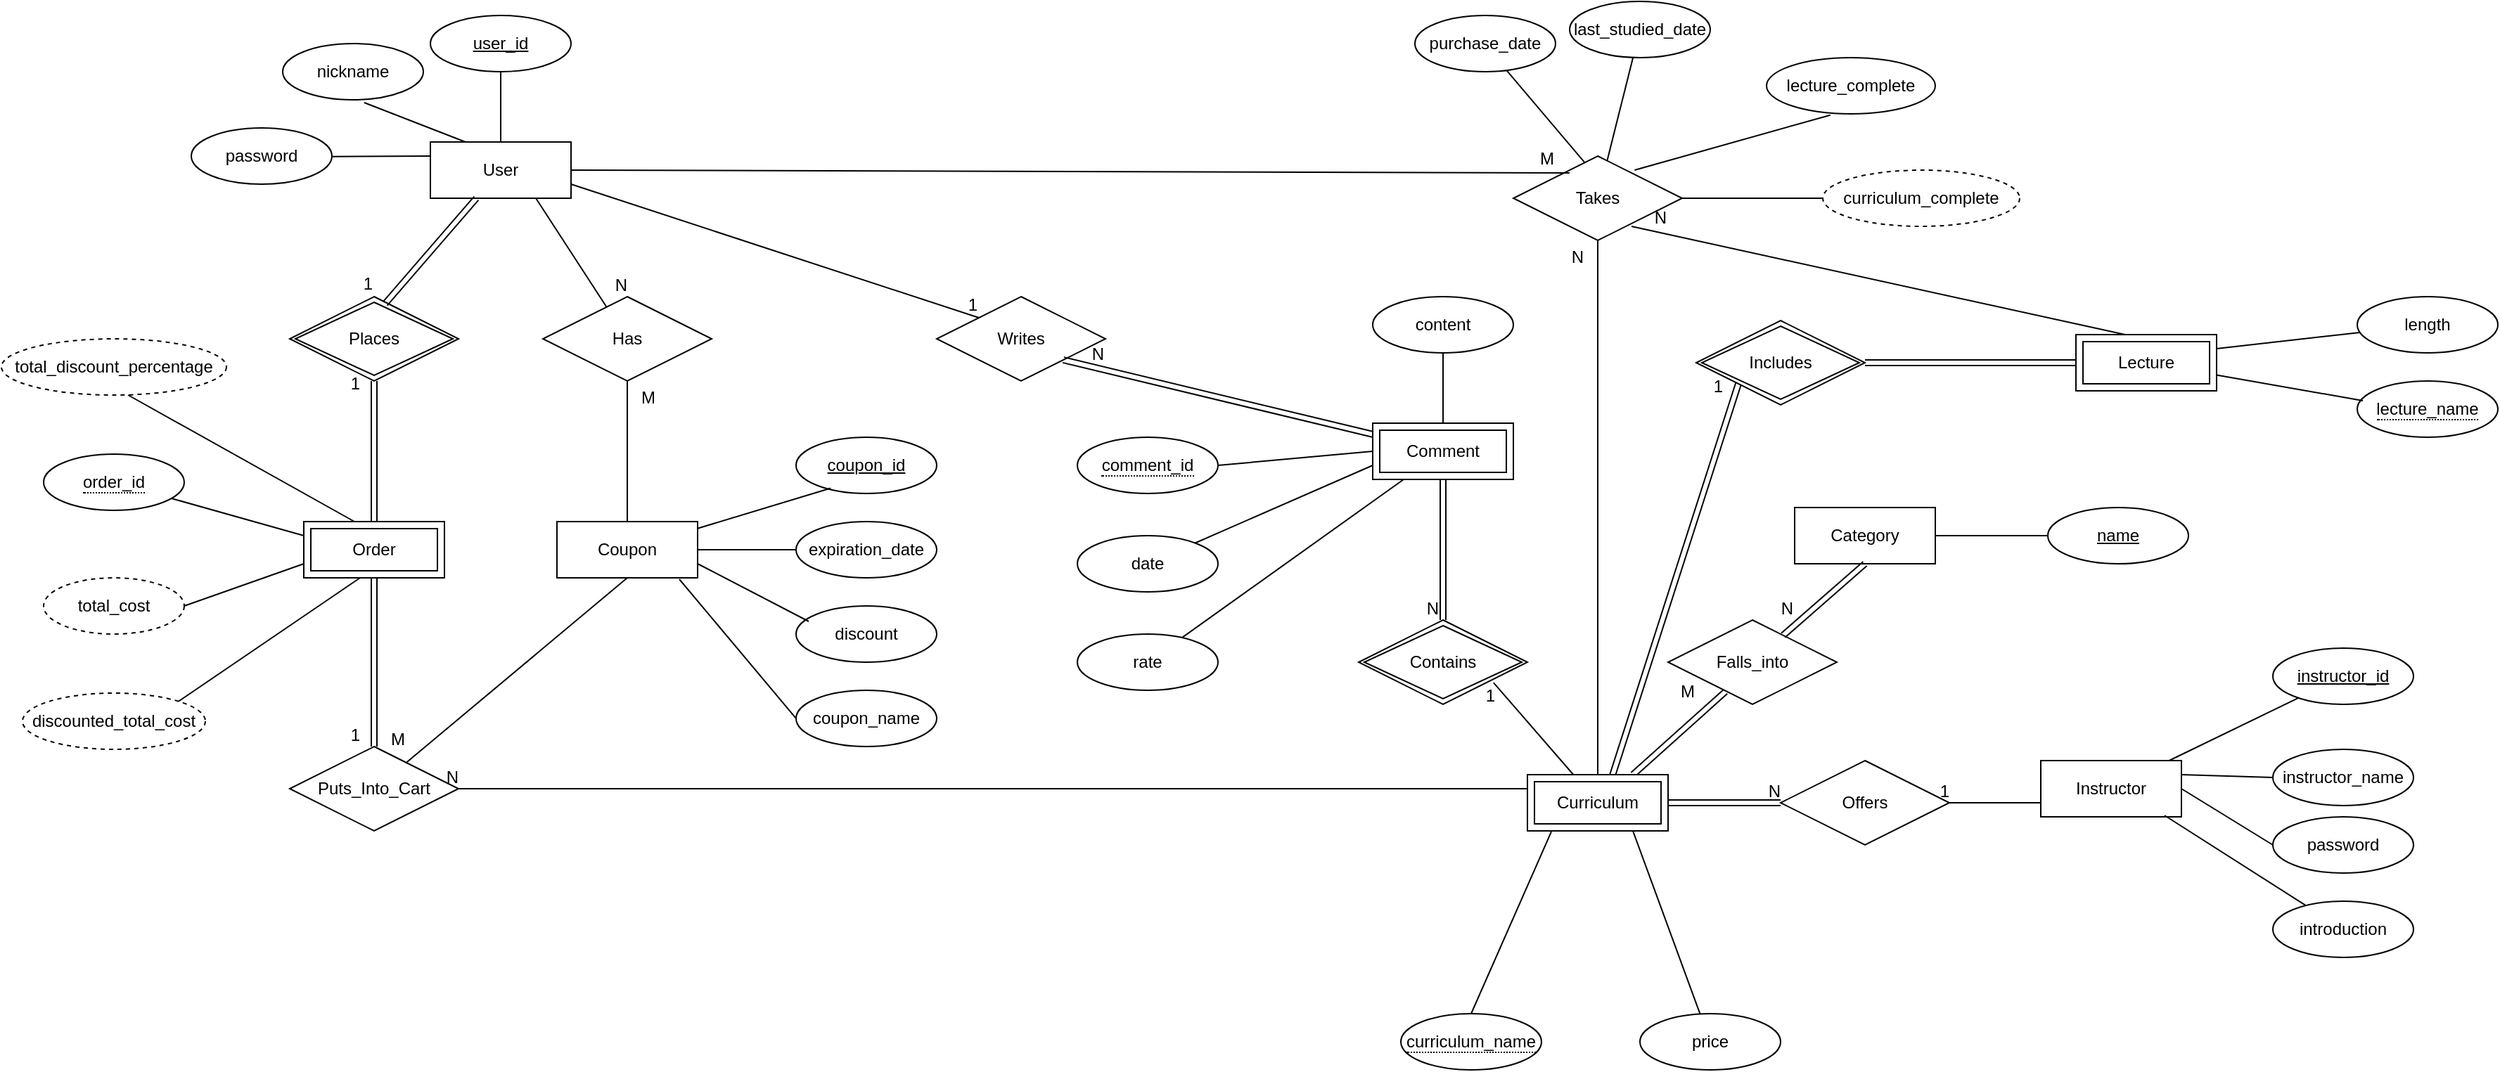 <mxfile version="20.6.0" type="github">
  <diagram id="R2lEEEUBdFMjLlhIrx00" name="Page-1">
    <mxGraphModel dx="2512" dy="754" grid="1" gridSize="10" guides="1" tooltips="1" connect="1" arrows="1" fold="1" page="1" pageScale="1" pageWidth="850" pageHeight="1100" math="0" shadow="0" extFonts="Permanent Marker^https://fonts.googleapis.com/css?family=Permanent+Marker">
      <root>
        <mxCell id="0" />
        <mxCell id="1" parent="0" />
        <mxCell id="KYqQ4QEwSn9y70eBzoIo-3" value="user_id" style="ellipse;whiteSpace=wrap;html=1;align=center;fontStyle=4;" parent="1" vertex="1">
          <mxGeometry x="70" y="70" width="100" height="40" as="geometry" />
        </mxCell>
        <mxCell id="KYqQ4QEwSn9y70eBzoIo-5" value="User" style="whiteSpace=wrap;html=1;align=center;" parent="1" vertex="1">
          <mxGeometry x="70" y="160" width="100" height="40" as="geometry" />
        </mxCell>
        <mxCell id="KYqQ4QEwSn9y70eBzoIo-6" value="password" style="ellipse;whiteSpace=wrap;html=1;align=center;" parent="1" vertex="1">
          <mxGeometry x="-100" y="150" width="100" height="40" as="geometry" />
        </mxCell>
        <mxCell id="KYqQ4QEwSn9y70eBzoIo-7" value="nickname" style="ellipse;whiteSpace=wrap;html=1;align=center;" parent="1" vertex="1">
          <mxGeometry x="-35" y="90" width="100" height="40" as="geometry" />
        </mxCell>
        <mxCell id="KYqQ4QEwSn9y70eBzoIo-8" value="Coupon" style="whiteSpace=wrap;html=1;align=center;" parent="1" vertex="1">
          <mxGeometry x="160" y="430" width="100" height="40" as="geometry" />
        </mxCell>
        <mxCell id="KYqQ4QEwSn9y70eBzoIo-12" value="" style="endArrow=none;html=1;rounded=0;entryX=0.25;entryY=0;entryDx=0;entryDy=0;exitX=0.58;exitY=1.05;exitDx=0;exitDy=0;exitPerimeter=0;" parent="1" source="KYqQ4QEwSn9y70eBzoIo-7" target="KYqQ4QEwSn9y70eBzoIo-5" edge="1">
          <mxGeometry relative="1" as="geometry">
            <mxPoint x="250" y="370" as="sourcePoint" />
            <mxPoint x="410" y="370" as="targetPoint" />
          </mxGeometry>
        </mxCell>
        <mxCell id="KYqQ4QEwSn9y70eBzoIo-13" value="" style="endArrow=none;html=1;rounded=0;exitX=0.5;exitY=0;exitDx=0;exitDy=0;" parent="1" source="KYqQ4QEwSn9y70eBzoIo-5" target="KYqQ4QEwSn9y70eBzoIo-3" edge="1">
          <mxGeometry relative="1" as="geometry">
            <mxPoint x="380" y="300" as="sourcePoint" />
            <mxPoint x="550" y="300" as="targetPoint" />
          </mxGeometry>
        </mxCell>
        <mxCell id="KYqQ4QEwSn9y70eBzoIo-14" value="" style="endArrow=none;html=1;rounded=0;exitX=0;exitY=0.25;exitDx=0;exitDy=0;" parent="1" source="KYqQ4QEwSn9y70eBzoIo-5" target="KYqQ4QEwSn9y70eBzoIo-6" edge="1">
          <mxGeometry relative="1" as="geometry">
            <mxPoint x="240" y="320" as="sourcePoint" />
            <mxPoint x="400" y="320" as="targetPoint" />
          </mxGeometry>
        </mxCell>
        <mxCell id="KYqQ4QEwSn9y70eBzoIo-19" value="" style="shape=link;html=1;rounded=0;exitX=0.6;exitY=0.05;exitDx=0;exitDy=0;exitPerimeter=0;entryX=0;entryY=1;entryDx=0;entryDy=0;" parent="1" source="KYqQ4QEwSn9y70eBzoIo-129" target="KYqQ4QEwSn9y70eBzoIo-47" edge="1">
          <mxGeometry relative="1" as="geometry">
            <mxPoint x="850" y="630" as="sourcePoint" />
            <mxPoint x="1010" y="360" as="targetPoint" />
          </mxGeometry>
        </mxCell>
        <mxCell id="KYqQ4QEwSn9y70eBzoIo-20" value="1" style="resizable=0;html=1;align=right;verticalAlign=bottom;" parent="KYqQ4QEwSn9y70eBzoIo-19" connectable="0" vertex="1">
          <mxGeometry x="1" relative="1" as="geometry">
            <mxPoint x="-10" y="10" as="offset" />
          </mxGeometry>
        </mxCell>
        <mxCell id="KYqQ4QEwSn9y70eBzoIo-21" value="Has" style="shape=rhombus;perimeter=rhombusPerimeter;whiteSpace=wrap;html=1;align=center;" parent="1" vertex="1">
          <mxGeometry x="150" y="270" width="120" height="60" as="geometry" />
        </mxCell>
        <mxCell id="KYqQ4QEwSn9y70eBzoIo-26" value="" style="endArrow=none;html=1;rounded=0;exitX=0.75;exitY=1;exitDx=0;exitDy=0;" parent="1" source="KYqQ4QEwSn9y70eBzoIo-5" target="KYqQ4QEwSn9y70eBzoIo-21" edge="1">
          <mxGeometry relative="1" as="geometry">
            <mxPoint x="290" y="240" as="sourcePoint" />
            <mxPoint x="450" y="240" as="targetPoint" />
          </mxGeometry>
        </mxCell>
        <mxCell id="KYqQ4QEwSn9y70eBzoIo-27" value="N" style="resizable=0;html=1;align=right;verticalAlign=bottom;" parent="KYqQ4QEwSn9y70eBzoIo-26" connectable="0" vertex="1">
          <mxGeometry x="1" relative="1" as="geometry">
            <mxPoint x="15" y="-7" as="offset" />
          </mxGeometry>
        </mxCell>
        <mxCell id="KYqQ4QEwSn9y70eBzoIo-31" value="" style="endArrow=none;html=1;rounded=0;entryX=0.5;entryY=0;entryDx=0;entryDy=0;exitX=0.5;exitY=1;exitDx=0;exitDy=0;" parent="1" source="KYqQ4QEwSn9y70eBzoIo-21" target="KYqQ4QEwSn9y70eBzoIo-8" edge="1">
          <mxGeometry relative="1" as="geometry">
            <mxPoint x="246.667" y="323.333" as="sourcePoint" />
            <mxPoint x="770" y="280" as="targetPoint" />
          </mxGeometry>
        </mxCell>
        <mxCell id="KYqQ4QEwSn9y70eBzoIo-32" value="M" style="resizable=0;html=1;align=right;verticalAlign=bottom;" parent="KYqQ4QEwSn9y70eBzoIo-31" connectable="0" vertex="1">
          <mxGeometry x="1" relative="1" as="geometry">
            <mxPoint x="20" y="-80" as="offset" />
          </mxGeometry>
        </mxCell>
        <mxCell id="KYqQ4QEwSn9y70eBzoIo-33" value="Takes" style="shape=rhombus;perimeter=rhombusPerimeter;whiteSpace=wrap;html=1;align=center;" parent="1" vertex="1">
          <mxGeometry x="840" y="170" width="120" height="60" as="geometry" />
        </mxCell>
        <mxCell id="KYqQ4QEwSn9y70eBzoIo-36" value="" style="endArrow=none;html=1;rounded=0;entryX=0.333;entryY=0.2;entryDx=0;entryDy=0;entryPerimeter=0;exitX=1;exitY=0.5;exitDx=0;exitDy=0;" parent="1" source="KYqQ4QEwSn9y70eBzoIo-5" target="KYqQ4QEwSn9y70eBzoIo-33" edge="1">
          <mxGeometry relative="1" as="geometry">
            <mxPoint x="260" y="230" as="sourcePoint" />
            <mxPoint x="420" y="230" as="targetPoint" />
          </mxGeometry>
        </mxCell>
        <mxCell id="KYqQ4QEwSn9y70eBzoIo-37" value="M" style="resizable=0;html=1;align=right;verticalAlign=bottom;" parent="KYqQ4QEwSn9y70eBzoIo-36" connectable="0" vertex="1">
          <mxGeometry x="1" relative="1" as="geometry">
            <mxPoint x="-10" y="-2" as="offset" />
          </mxGeometry>
        </mxCell>
        <mxCell id="KYqQ4QEwSn9y70eBzoIo-44" value="Lecture" style="shape=ext;margin=3;double=1;whiteSpace=wrap;html=1;align=center;" parent="1" vertex="1">
          <mxGeometry x="1240" y="297" width="100" height="40" as="geometry" />
        </mxCell>
        <mxCell id="KYqQ4QEwSn9y70eBzoIo-45" value="" style="shape=link;html=1;rounded=0;exitX=0;exitY=0.5;exitDx=0;exitDy=0;" parent="1" source="KYqQ4QEwSn9y70eBzoIo-44" target="KYqQ4QEwSn9y70eBzoIo-47" edge="1">
          <mxGeometry relative="1" as="geometry">
            <mxPoint x="1010" y="304.5" as="sourcePoint" />
            <mxPoint x="1060" y="207" as="targetPoint" />
          </mxGeometry>
        </mxCell>
        <mxCell id="KYqQ4QEwSn9y70eBzoIo-46" value="N" style="resizable=0;html=1;align=right;verticalAlign=bottom;" parent="KYqQ4QEwSn9y70eBzoIo-45" connectable="0" vertex="1">
          <mxGeometry x="1" relative="1" as="geometry">
            <mxPoint x="-10" y="10" as="offset" />
          </mxGeometry>
        </mxCell>
        <mxCell id="KYqQ4QEwSn9y70eBzoIo-47" value="Includes" style="shape=rhombus;double=1;perimeter=rhombusPerimeter;whiteSpace=wrap;html=1;align=center;" parent="1" vertex="1">
          <mxGeometry x="970" y="287" width="120" height="60" as="geometry" />
        </mxCell>
        <mxCell id="KYqQ4QEwSn9y70eBzoIo-48" value="coupon_id" style="ellipse;whiteSpace=wrap;html=1;align=center;fontStyle=4;" parent="1" vertex="1">
          <mxGeometry x="330" y="370" width="100" height="40" as="geometry" />
        </mxCell>
        <mxCell id="KYqQ4QEwSn9y70eBzoIo-49" value="expiration_date" style="ellipse;whiteSpace=wrap;html=1;align=center;" parent="1" vertex="1">
          <mxGeometry x="330" y="430" width="100" height="40" as="geometry" />
        </mxCell>
        <mxCell id="KYqQ4QEwSn9y70eBzoIo-50" value="discount" style="ellipse;whiteSpace=wrap;html=1;align=center;" parent="1" vertex="1">
          <mxGeometry x="330" y="490" width="100" height="40" as="geometry" />
        </mxCell>
        <mxCell id="KYqQ4QEwSn9y70eBzoIo-51" value="" style="endArrow=none;html=1;rounded=0;entryX=0.246;entryY=0.907;entryDx=0;entryDy=0;entryPerimeter=0;" parent="1" source="KYqQ4QEwSn9y70eBzoIo-8" target="KYqQ4QEwSn9y70eBzoIo-48" edge="1">
          <mxGeometry relative="1" as="geometry">
            <mxPoint x="840" y="150" as="sourcePoint" />
            <mxPoint x="1000" y="150" as="targetPoint" />
          </mxGeometry>
        </mxCell>
        <mxCell id="KYqQ4QEwSn9y70eBzoIo-52" value="" style="endArrow=none;html=1;rounded=0;exitX=1;exitY=0.5;exitDx=0;exitDy=0;entryX=0;entryY=0.5;entryDx=0;entryDy=0;" parent="1" source="KYqQ4QEwSn9y70eBzoIo-8" target="KYqQ4QEwSn9y70eBzoIo-49" edge="1">
          <mxGeometry relative="1" as="geometry">
            <mxPoint x="860" y="270" as="sourcePoint" />
            <mxPoint x="1020" y="270" as="targetPoint" />
          </mxGeometry>
        </mxCell>
        <mxCell id="KYqQ4QEwSn9y70eBzoIo-53" value="" style="endArrow=none;html=1;rounded=0;exitX=1;exitY=0.75;exitDx=0;exitDy=0;entryX=0.09;entryY=0.275;entryDx=0;entryDy=0;entryPerimeter=0;" parent="1" source="KYqQ4QEwSn9y70eBzoIo-8" target="KYqQ4QEwSn9y70eBzoIo-50" edge="1">
          <mxGeometry relative="1" as="geometry">
            <mxPoint x="830" y="290" as="sourcePoint" />
            <mxPoint x="990" y="290" as="targetPoint" />
          </mxGeometry>
        </mxCell>
        <mxCell id="KYqQ4QEwSn9y70eBzoIo-63" value="Order" style="shape=ext;margin=3;double=1;whiteSpace=wrap;html=1;align=center;" parent="1" vertex="1">
          <mxGeometry x="-20" y="430" width="100" height="40" as="geometry" />
        </mxCell>
        <mxCell id="KYqQ4QEwSn9y70eBzoIo-70" value="Places" style="shape=rhombus;double=1;perimeter=rhombusPerimeter;whiteSpace=wrap;html=1;align=center;" parent="1" vertex="1">
          <mxGeometry x="-30" y="270" width="120" height="60" as="geometry" />
        </mxCell>
        <mxCell id="KYqQ4QEwSn9y70eBzoIo-75" value="" style="shape=link;html=1;rounded=0;" parent="1" source="KYqQ4QEwSn9y70eBzoIo-63" target="KYqQ4QEwSn9y70eBzoIo-70" edge="1">
          <mxGeometry relative="1" as="geometry">
            <mxPoint x="240" y="340" as="sourcePoint" />
            <mxPoint x="400" y="340" as="targetPoint" />
          </mxGeometry>
        </mxCell>
        <mxCell id="KYqQ4QEwSn9y70eBzoIo-76" value="1" style="resizable=0;html=1;align=right;verticalAlign=bottom;" parent="KYqQ4QEwSn9y70eBzoIo-75" connectable="0" vertex="1">
          <mxGeometry x="1" relative="1" as="geometry">
            <mxPoint x="-10" y="10" as="offset" />
          </mxGeometry>
        </mxCell>
        <mxCell id="KYqQ4QEwSn9y70eBzoIo-82" value="" style="shape=link;html=1;rounded=0;entryX=0.565;entryY=0.083;entryDx=0;entryDy=0;entryPerimeter=0;" parent="1" source="KYqQ4QEwSn9y70eBzoIo-5" target="KYqQ4QEwSn9y70eBzoIo-70" edge="1">
          <mxGeometry relative="1" as="geometry">
            <mxPoint x="152.5" y="420" as="sourcePoint" />
            <mxPoint x="170" y="330" as="targetPoint" />
          </mxGeometry>
        </mxCell>
        <mxCell id="KYqQ4QEwSn9y70eBzoIo-83" value="1" style="resizable=0;html=1;align=right;verticalAlign=bottom;" parent="KYqQ4QEwSn9y70eBzoIo-82" connectable="0" vertex="1">
          <mxGeometry x="1" relative="1" as="geometry">
            <mxPoint x="-8" y="-5" as="offset" />
          </mxGeometry>
        </mxCell>
        <mxCell id="KYqQ4QEwSn9y70eBzoIo-88" value="" style="shape=link;html=1;rounded=0;exitX=0.5;exitY=1;exitDx=0;exitDy=0;entryX=0.5;entryY=0;entryDx=0;entryDy=0;" parent="1" source="KYqQ4QEwSn9y70eBzoIo-63" target="KYqQ4QEwSn9y70eBzoIo-177" edge="1">
          <mxGeometry relative="1" as="geometry">
            <mxPoint x="130" y="572.5" as="sourcePoint" />
            <mxPoint x="192.222" y="521.389" as="targetPoint" />
          </mxGeometry>
        </mxCell>
        <mxCell id="KYqQ4QEwSn9y70eBzoIo-89" value="1" style="resizable=0;html=1;align=right;verticalAlign=bottom;" parent="KYqQ4QEwSn9y70eBzoIo-88" connectable="0" vertex="1">
          <mxGeometry x="1" relative="1" as="geometry">
            <mxPoint x="-10" as="offset" />
          </mxGeometry>
        </mxCell>
        <mxCell id="KYqQ4QEwSn9y70eBzoIo-90" value="Comment" style="shape=ext;margin=3;double=1;whiteSpace=wrap;html=1;align=center;" parent="1" vertex="1">
          <mxGeometry x="740" y="360" width="100" height="40" as="geometry" />
        </mxCell>
        <mxCell id="KYqQ4QEwSn9y70eBzoIo-97" value="discounted_total_cost" style="ellipse;whiteSpace=wrap;html=1;align=center;dashed=1;" parent="1" vertex="1">
          <mxGeometry x="-220" y="552" width="130" height="40" as="geometry" />
        </mxCell>
        <mxCell id="KYqQ4QEwSn9y70eBzoIo-98" value="" style="endArrow=none;html=1;rounded=0;entryX=0.4;entryY=1;entryDx=0;entryDy=0;entryPerimeter=0;exitX=1;exitY=0;exitDx=0;exitDy=0;" parent="1" source="KYqQ4QEwSn9y70eBzoIo-97" target="KYqQ4QEwSn9y70eBzoIo-63" edge="1">
          <mxGeometry relative="1" as="geometry">
            <mxPoint x="170" y="582.5" as="sourcePoint" />
            <mxPoint x="330" y="582.5" as="targetPoint" />
          </mxGeometry>
        </mxCell>
        <mxCell id="KYqQ4QEwSn9y70eBzoIo-102" value="" style="endArrow=none;html=1;rounded=0;exitX=1;exitY=0.5;exitDx=0;exitDy=0;entryX=0;entryY=0.75;entryDx=0;entryDy=0;" parent="1" source="Y8peJH4hKLtHoO32dnuL-4" target="KYqQ4QEwSn9y70eBzoIo-63" edge="1">
          <mxGeometry relative="1" as="geometry">
            <mxPoint x="-105" y="492" as="sourcePoint" />
            <mxPoint x="330" y="582.5" as="targetPoint" />
          </mxGeometry>
        </mxCell>
        <mxCell id="KYqQ4QEwSn9y70eBzoIo-110" value="Category" style="whiteSpace=wrap;html=1;align=center;" parent="1" vertex="1">
          <mxGeometry x="1040" y="420" width="100" height="40" as="geometry" />
        </mxCell>
        <mxCell id="KYqQ4QEwSn9y70eBzoIo-116" value="name" style="ellipse;whiteSpace=wrap;html=1;align=center;fontStyle=4;" parent="1" vertex="1">
          <mxGeometry x="1220" y="420" width="100" height="40" as="geometry" />
        </mxCell>
        <mxCell id="KYqQ4QEwSn9y70eBzoIo-117" value="" style="endArrow=none;html=1;rounded=0;exitX=1;exitY=0.5;exitDx=0;exitDy=0;entryX=0;entryY=0.5;entryDx=0;entryDy=0;" parent="1" source="KYqQ4QEwSn9y70eBzoIo-110" target="KYqQ4QEwSn9y70eBzoIo-116" edge="1">
          <mxGeometry relative="1" as="geometry">
            <mxPoint x="1010" y="385" as="sourcePoint" />
            <mxPoint x="1240" y="430" as="targetPoint" />
          </mxGeometry>
        </mxCell>
        <mxCell id="KYqQ4QEwSn9y70eBzoIo-118" value="Falls_into" style="shape=rhombus;perimeter=rhombusPerimeter;whiteSpace=wrap;html=1;align=center;" parent="1" vertex="1">
          <mxGeometry x="950" y="500" width="120" height="60" as="geometry" />
        </mxCell>
        <mxCell id="KYqQ4QEwSn9y70eBzoIo-119" value="" style="shape=link;html=1;rounded=0;entryX=0.34;entryY=0.849;entryDx=0;entryDy=0;entryPerimeter=0;exitX=0.75;exitY=0;exitDx=0;exitDy=0;" parent="1" source="KYqQ4QEwSn9y70eBzoIo-129" target="KYqQ4QEwSn9y70eBzoIo-118" edge="1">
          <mxGeometry relative="1" as="geometry">
            <mxPoint x="890" y="650" as="sourcePoint" />
            <mxPoint x="1098.8" y="415.6" as="targetPoint" />
          </mxGeometry>
        </mxCell>
        <mxCell id="KYqQ4QEwSn9y70eBzoIo-120" value="M" style="resizable=0;html=1;align=right;verticalAlign=bottom;" parent="KYqQ4QEwSn9y70eBzoIo-119" connectable="0" vertex="1">
          <mxGeometry x="1" relative="1" as="geometry">
            <mxPoint x="-21" y="9" as="offset" />
          </mxGeometry>
        </mxCell>
        <mxCell id="KYqQ4QEwSn9y70eBzoIo-121" value="" style="shape=link;html=1;rounded=0;exitX=0.5;exitY=1;exitDx=0;exitDy=0;" parent="1" source="KYqQ4QEwSn9y70eBzoIo-110" target="KYqQ4QEwSn9y70eBzoIo-118" edge="1">
          <mxGeometry relative="1" as="geometry">
            <mxPoint x="1145" y="340" as="sourcePoint" />
            <mxPoint x="1118.72" y="405.82" as="targetPoint" />
          </mxGeometry>
        </mxCell>
        <mxCell id="KYqQ4QEwSn9y70eBzoIo-122" value="N" style="resizable=0;html=1;align=right;verticalAlign=bottom;" parent="KYqQ4QEwSn9y70eBzoIo-121" connectable="0" vertex="1">
          <mxGeometry x="1" relative="1" as="geometry">
            <mxPoint x="8" y="-11" as="offset" />
          </mxGeometry>
        </mxCell>
        <mxCell id="KYqQ4QEwSn9y70eBzoIo-127" value="Instructor" style="whiteSpace=wrap;html=1;align=center;" parent="1" vertex="1">
          <mxGeometry x="1215" y="600" width="100" height="40" as="geometry" />
        </mxCell>
        <mxCell id="KYqQ4QEwSn9y70eBzoIo-128" value="Offers" style="shape=rhombus;perimeter=rhombusPerimeter;whiteSpace=wrap;html=1;align=center;" parent="1" vertex="1">
          <mxGeometry x="1030" y="600" width="120" height="60" as="geometry" />
        </mxCell>
        <mxCell id="KYqQ4QEwSn9y70eBzoIo-129" value="Curriculum" style="shape=ext;margin=3;double=1;whiteSpace=wrap;html=1;align=center;" parent="1" vertex="1">
          <mxGeometry x="850" y="610" width="100" height="40" as="geometry" />
        </mxCell>
        <mxCell id="KYqQ4QEwSn9y70eBzoIo-130" value="" style="endArrow=none;html=1;rounded=0;exitX=0;exitY=0.75;exitDx=0;exitDy=0;" parent="1" source="KYqQ4QEwSn9y70eBzoIo-127" target="KYqQ4QEwSn9y70eBzoIo-128" edge="1">
          <mxGeometry relative="1" as="geometry">
            <mxPoint x="820" y="620" as="sourcePoint" />
            <mxPoint x="980" y="620" as="targetPoint" />
          </mxGeometry>
        </mxCell>
        <mxCell id="KYqQ4QEwSn9y70eBzoIo-131" value="1" style="resizable=0;html=1;align=right;verticalAlign=bottom;" parent="KYqQ4QEwSn9y70eBzoIo-130" connectable="0" vertex="1">
          <mxGeometry x="1" relative="1" as="geometry" />
        </mxCell>
        <mxCell id="KYqQ4QEwSn9y70eBzoIo-132" value="" style="shape=link;html=1;rounded=0;exitX=1;exitY=0.5;exitDx=0;exitDy=0;" parent="1" source="KYqQ4QEwSn9y70eBzoIo-129" target="KYqQ4QEwSn9y70eBzoIo-128" edge="1">
          <mxGeometry relative="1" as="geometry">
            <mxPoint x="820" y="620" as="sourcePoint" />
            <mxPoint x="980" y="620" as="targetPoint" />
          </mxGeometry>
        </mxCell>
        <mxCell id="KYqQ4QEwSn9y70eBzoIo-133" value="N" style="resizable=0;html=1;align=right;verticalAlign=bottom;" parent="KYqQ4QEwSn9y70eBzoIo-132" connectable="0" vertex="1">
          <mxGeometry x="1" relative="1" as="geometry" />
        </mxCell>
        <mxCell id="KYqQ4QEwSn9y70eBzoIo-134" value="introduction" style="ellipse;whiteSpace=wrap;html=1;align=center;" parent="1" vertex="1">
          <mxGeometry x="1380" y="700" width="100" height="40" as="geometry" />
        </mxCell>
        <mxCell id="KYqQ4QEwSn9y70eBzoIo-135" value="" style="endArrow=none;html=1;rounded=0;exitX=0.88;exitY=0.975;exitDx=0;exitDy=0;exitPerimeter=0;" parent="1" source="KYqQ4QEwSn9y70eBzoIo-127" target="KYqQ4QEwSn9y70eBzoIo-134" edge="1">
          <mxGeometry relative="1" as="geometry">
            <mxPoint x="1310" y="640" as="sourcePoint" />
            <mxPoint x="1210" y="620" as="targetPoint" />
          </mxGeometry>
        </mxCell>
        <mxCell id="KYqQ4QEwSn9y70eBzoIo-136" value="instructor_id" style="ellipse;whiteSpace=wrap;html=1;align=center;fontStyle=4;" parent="1" vertex="1">
          <mxGeometry x="1380" y="520" width="100" height="40" as="geometry" />
        </mxCell>
        <mxCell id="KYqQ4QEwSn9y70eBzoIo-137" value="" style="endArrow=none;html=1;rounded=0;" parent="1" source="KYqQ4QEwSn9y70eBzoIo-127" target="KYqQ4QEwSn9y70eBzoIo-136" edge="1">
          <mxGeometry relative="1" as="geometry">
            <mxPoint x="1050" y="620" as="sourcePoint" />
            <mxPoint x="1210" y="620" as="targetPoint" />
          </mxGeometry>
        </mxCell>
        <mxCell id="KYqQ4QEwSn9y70eBzoIo-138" value="&lt;span style=&quot;border-bottom: 1px dotted&quot;&gt;curriculum_name&lt;/span&gt;" style="ellipse;whiteSpace=wrap;html=1;align=center;" parent="1" vertex="1">
          <mxGeometry x="760" y="780" width="100" height="40" as="geometry" />
        </mxCell>
        <mxCell id="KYqQ4QEwSn9y70eBzoIo-139" value="" style="endArrow=none;html=1;rounded=0;exitX=0.5;exitY=0;exitDx=0;exitDy=0;entryX=0.17;entryY=1.014;entryDx=0;entryDy=0;entryPerimeter=0;" parent="1" source="KYqQ4QEwSn9y70eBzoIo-138" target="KYqQ4QEwSn9y70eBzoIo-129" edge="1">
          <mxGeometry relative="1" as="geometry">
            <mxPoint x="840" y="620" as="sourcePoint" />
            <mxPoint x="1000" y="620" as="targetPoint" />
          </mxGeometry>
        </mxCell>
        <mxCell id="KYqQ4QEwSn9y70eBzoIo-140" value="price" style="ellipse;whiteSpace=wrap;html=1;align=center;" parent="1" vertex="1">
          <mxGeometry x="930" y="780" width="100" height="40" as="geometry" />
        </mxCell>
        <mxCell id="KYqQ4QEwSn9y70eBzoIo-141" value="" style="endArrow=none;html=1;rounded=0;exitX=0.75;exitY=1;exitDx=0;exitDy=0;" parent="1" source="KYqQ4QEwSn9y70eBzoIo-129" target="KYqQ4QEwSn9y70eBzoIo-140" edge="1">
          <mxGeometry relative="1" as="geometry">
            <mxPoint x="840" y="620" as="sourcePoint" />
            <mxPoint x="1000" y="620" as="targetPoint" />
          </mxGeometry>
        </mxCell>
        <mxCell id="KYqQ4QEwSn9y70eBzoIo-145" value="lecture_complete" style="ellipse;whiteSpace=wrap;html=1;align=center;" parent="1" vertex="1">
          <mxGeometry x="1020" y="100" width="120" height="40" as="geometry" />
        </mxCell>
        <mxCell id="KYqQ4QEwSn9y70eBzoIo-146" value="" style="endArrow=none;html=1;rounded=0;entryX=0.718;entryY=0.167;entryDx=0;entryDy=0;entryPerimeter=0;exitX=0.378;exitY=1.021;exitDx=0;exitDy=0;exitPerimeter=0;" parent="1" source="KYqQ4QEwSn9y70eBzoIo-145" target="KYqQ4QEwSn9y70eBzoIo-33" edge="1">
          <mxGeometry relative="1" as="geometry">
            <mxPoint x="760" y="390" as="sourcePoint" />
            <mxPoint x="920" y="390" as="targetPoint" />
          </mxGeometry>
        </mxCell>
        <mxCell id="KYqQ4QEwSn9y70eBzoIo-147" value="last_studied_date" style="ellipse;whiteSpace=wrap;html=1;align=center;" parent="1" vertex="1">
          <mxGeometry x="880" y="60" width="100" height="40" as="geometry" />
        </mxCell>
        <mxCell id="KYqQ4QEwSn9y70eBzoIo-148" value="" style="endArrow=none;html=1;rounded=0;" parent="1" source="KYqQ4QEwSn9y70eBzoIo-147" target="KYqQ4QEwSn9y70eBzoIo-33" edge="1">
          <mxGeometry relative="1" as="geometry">
            <mxPoint x="760" y="390" as="sourcePoint" />
            <mxPoint x="920" y="390" as="targetPoint" />
          </mxGeometry>
        </mxCell>
        <mxCell id="KYqQ4QEwSn9y70eBzoIo-149" value="purchase_date" style="ellipse;whiteSpace=wrap;html=1;align=center;" parent="1" vertex="1">
          <mxGeometry x="770" y="70" width="100" height="40" as="geometry" />
        </mxCell>
        <mxCell id="KYqQ4QEwSn9y70eBzoIo-150" value="" style="endArrow=none;html=1;rounded=0;exitX=0.653;exitY=0.979;exitDx=0;exitDy=0;exitPerimeter=0;entryX=0.425;entryY=0.083;entryDx=0;entryDy=0;entryPerimeter=0;" parent="1" source="KYqQ4QEwSn9y70eBzoIo-149" target="KYqQ4QEwSn9y70eBzoIo-33" edge="1">
          <mxGeometry relative="1" as="geometry">
            <mxPoint x="760" y="390" as="sourcePoint" />
            <mxPoint x="790" y="400" as="targetPoint" />
          </mxGeometry>
        </mxCell>
        <mxCell id="KYqQ4QEwSn9y70eBzoIo-152" value="" style="endArrow=none;html=1;rounded=0;exitX=1;exitY=0.5;exitDx=0;exitDy=0;entryX=0;entryY=0.5;entryDx=0;entryDy=0;" parent="1" source="KYqQ4QEwSn9y70eBzoIo-153" target="KYqQ4QEwSn9y70eBzoIo-90" edge="1">
          <mxGeometry relative="1" as="geometry">
            <mxPoint x="610" y="330" as="sourcePoint" />
            <mxPoint x="740" y="380" as="targetPoint" />
          </mxGeometry>
        </mxCell>
        <mxCell id="KYqQ4QEwSn9y70eBzoIo-153" value="&lt;span style=&quot;border-bottom: 1px dotted&quot;&gt;comment_id&lt;/span&gt;" style="ellipse;whiteSpace=wrap;html=1;align=center;" parent="1" vertex="1">
          <mxGeometry x="530" y="370" width="100" height="40" as="geometry" />
        </mxCell>
        <mxCell id="KYqQ4QEwSn9y70eBzoIo-154" value="rate" style="ellipse;whiteSpace=wrap;html=1;align=center;" parent="1" vertex="1">
          <mxGeometry x="530" y="510" width="100" height="40" as="geometry" />
        </mxCell>
        <mxCell id="KYqQ4QEwSn9y70eBzoIo-155" value="" style="endArrow=none;html=1;rounded=0;" parent="1" source="KYqQ4QEwSn9y70eBzoIo-90" target="KYqQ4QEwSn9y70eBzoIo-154" edge="1">
          <mxGeometry relative="1" as="geometry">
            <mxPoint x="450" y="550" as="sourcePoint" />
            <mxPoint x="610" y="550" as="targetPoint" />
          </mxGeometry>
        </mxCell>
        <mxCell id="KYqQ4QEwSn9y70eBzoIo-156" value="&lt;span style=&quot;border-bottom: 1px dotted&quot;&gt;lecture_name&lt;/span&gt;" style="ellipse;whiteSpace=wrap;html=1;align=center;" parent="1" vertex="1">
          <mxGeometry x="1440" y="330" width="100" height="40" as="geometry" />
        </mxCell>
        <mxCell id="KYqQ4QEwSn9y70eBzoIo-157" value="" style="endArrow=none;html=1;rounded=0;exitX=0.04;exitY=0.35;exitDx=0;exitDy=0;exitPerimeter=0;" parent="1" source="KYqQ4QEwSn9y70eBzoIo-156" target="KYqQ4QEwSn9y70eBzoIo-44" edge="1">
          <mxGeometry relative="1" as="geometry">
            <mxPoint x="830" y="57" as="sourcePoint" />
            <mxPoint x="990" y="57" as="targetPoint" />
          </mxGeometry>
        </mxCell>
        <mxCell id="KYqQ4QEwSn9y70eBzoIo-158" value="length" style="ellipse;whiteSpace=wrap;html=1;align=center;" parent="1" vertex="1">
          <mxGeometry x="1440" y="270" width="100" height="40" as="geometry" />
        </mxCell>
        <mxCell id="KYqQ4QEwSn9y70eBzoIo-159" value="" style="endArrow=none;html=1;rounded=0;exitX=1;exitY=0.25;exitDx=0;exitDy=0;" parent="1" source="KYqQ4QEwSn9y70eBzoIo-44" target="KYqQ4QEwSn9y70eBzoIo-158" edge="1">
          <mxGeometry relative="1" as="geometry">
            <mxPoint x="830" y="57" as="sourcePoint" />
            <mxPoint x="990" y="57" as="targetPoint" />
          </mxGeometry>
        </mxCell>
        <mxCell id="KYqQ4QEwSn9y70eBzoIo-160" value="curriculum_complete" style="ellipse;whiteSpace=wrap;html=1;align=center;dashed=1;" parent="1" vertex="1">
          <mxGeometry x="1060" y="180" width="140" height="40" as="geometry" />
        </mxCell>
        <mxCell id="KYqQ4QEwSn9y70eBzoIo-163" value="" style="endArrow=none;html=1;rounded=0;exitX=1;exitY=0.5;exitDx=0;exitDy=0;" parent="1" source="KYqQ4QEwSn9y70eBzoIo-33" target="KYqQ4QEwSn9y70eBzoIo-160" edge="1">
          <mxGeometry relative="1" as="geometry">
            <mxPoint x="820" y="400" as="sourcePoint" />
            <mxPoint x="980" y="400" as="targetPoint" />
          </mxGeometry>
        </mxCell>
        <mxCell id="KYqQ4QEwSn9y70eBzoIo-164" value="content" style="ellipse;whiteSpace=wrap;html=1;align=center;" parent="1" vertex="1">
          <mxGeometry x="740" y="270" width="100" height="40" as="geometry" />
        </mxCell>
        <mxCell id="KYqQ4QEwSn9y70eBzoIo-165" value="" style="endArrow=none;html=1;rounded=0;exitX=0.5;exitY=1;exitDx=0;exitDy=0;" parent="1" source="KYqQ4QEwSn9y70eBzoIo-164" target="KYqQ4QEwSn9y70eBzoIo-90" edge="1">
          <mxGeometry relative="1" as="geometry">
            <mxPoint x="410" y="380" as="sourcePoint" />
            <mxPoint x="670" y="330" as="targetPoint" />
          </mxGeometry>
        </mxCell>
        <mxCell id="KYqQ4QEwSn9y70eBzoIo-166" value="date" style="ellipse;whiteSpace=wrap;html=1;align=center;" parent="1" vertex="1">
          <mxGeometry x="530" y="440" width="100" height="40" as="geometry" />
        </mxCell>
        <mxCell id="KYqQ4QEwSn9y70eBzoIo-167" value="" style="endArrow=none;html=1;rounded=0;entryX=0;entryY=0.75;entryDx=0;entryDy=0;" parent="1" source="KYqQ4QEwSn9y70eBzoIo-166" target="KYqQ4QEwSn9y70eBzoIo-90" edge="1">
          <mxGeometry relative="1" as="geometry">
            <mxPoint x="410" y="380" as="sourcePoint" />
            <mxPoint x="630" y="350" as="targetPoint" />
          </mxGeometry>
        </mxCell>
        <mxCell id="KYqQ4QEwSn9y70eBzoIo-172" value="&lt;span style=&quot;border-bottom: 1px dotted&quot;&gt;order_id&lt;/span&gt;" style="ellipse;whiteSpace=wrap;html=1;align=center;" parent="1" vertex="1">
          <mxGeometry x="-205" y="382" width="100" height="40" as="geometry" />
        </mxCell>
        <mxCell id="KYqQ4QEwSn9y70eBzoIo-173" value="" style="endArrow=none;html=1;rounded=0;exitX=0;exitY=0.25;exitDx=0;exitDy=0;" parent="1" source="KYqQ4QEwSn9y70eBzoIo-63" target="KYqQ4QEwSn9y70eBzoIo-172" edge="1">
          <mxGeometry relative="1" as="geometry">
            <mxPoint x="90" y="480" as="sourcePoint" />
            <mxPoint x="250" y="480" as="targetPoint" />
          </mxGeometry>
        </mxCell>
        <mxCell id="KYqQ4QEwSn9y70eBzoIo-177" value="Puts_Into_Cart" style="shape=rhombus;perimeter=rhombusPerimeter;whiteSpace=wrap;html=1;align=center;" parent="1" vertex="1">
          <mxGeometry x="-30" y="590" width="120" height="60" as="geometry" />
        </mxCell>
        <mxCell id="KYqQ4QEwSn9y70eBzoIo-179" value="" style="endArrow=none;html=1;rounded=0;entryX=1;entryY=0.5;entryDx=0;entryDy=0;exitX=0;exitY=0.25;exitDx=0;exitDy=0;" parent="1" source="KYqQ4QEwSn9y70eBzoIo-129" target="KYqQ4QEwSn9y70eBzoIo-177" edge="1">
          <mxGeometry relative="1" as="geometry">
            <mxPoint x="570" y="690" as="sourcePoint" />
            <mxPoint x="730" y="690" as="targetPoint" />
          </mxGeometry>
        </mxCell>
        <mxCell id="KYqQ4QEwSn9y70eBzoIo-180" value="N" style="resizable=0;html=1;align=right;verticalAlign=bottom;" parent="KYqQ4QEwSn9y70eBzoIo-179" connectable="0" vertex="1">
          <mxGeometry x="1" relative="1" as="geometry" />
        </mxCell>
        <mxCell id="KYqQ4QEwSn9y70eBzoIo-184" value="" style="endArrow=none;html=1;rounded=0;exitX=0.5;exitY=1;exitDx=0;exitDy=0;entryX=0.69;entryY=0.192;entryDx=0;entryDy=0;entryPerimeter=0;" parent="1" source="KYqQ4QEwSn9y70eBzoIo-8" target="KYqQ4QEwSn9y70eBzoIo-177" edge="1">
          <mxGeometry relative="1" as="geometry">
            <mxPoint x="180" y="515" as="sourcePoint" />
            <mxPoint x="340" y="460" as="targetPoint" />
          </mxGeometry>
        </mxCell>
        <mxCell id="KYqQ4QEwSn9y70eBzoIo-185" value="M" style="resizable=0;html=1;align=right;verticalAlign=bottom;" parent="KYqQ4QEwSn9y70eBzoIo-184" connectable="0" vertex="1">
          <mxGeometry x="1" relative="1" as="geometry">
            <mxPoint y="-8" as="offset" />
          </mxGeometry>
        </mxCell>
        <mxCell id="g0ViUHiKmBo88WcQWjzb-1" value="Writes" style="shape=rhombus;perimeter=rhombusPerimeter;whiteSpace=wrap;html=1;align=center;" parent="1" vertex="1">
          <mxGeometry x="430" y="270" width="120" height="60" as="geometry" />
        </mxCell>
        <mxCell id="g0ViUHiKmBo88WcQWjzb-2" value="" style="endArrow=none;html=1;rounded=0;exitX=1;exitY=0.75;exitDx=0;exitDy=0;entryX=0;entryY=0;entryDx=0;entryDy=0;" parent="1" source="KYqQ4QEwSn9y70eBzoIo-5" target="g0ViUHiKmBo88WcQWjzb-1" edge="1">
          <mxGeometry relative="1" as="geometry">
            <mxPoint x="220" y="220" as="sourcePoint" />
            <mxPoint x="810" y="350" as="targetPoint" />
          </mxGeometry>
        </mxCell>
        <mxCell id="g0ViUHiKmBo88WcQWjzb-3" value="1" style="resizable=0;html=1;align=right;verticalAlign=bottom;" parent="g0ViUHiKmBo88WcQWjzb-2" connectable="0" vertex="1">
          <mxGeometry x="1" relative="1" as="geometry" />
        </mxCell>
        <mxCell id="g0ViUHiKmBo88WcQWjzb-4" value="" style="shape=link;html=1;rounded=0;entryX=1;entryY=1;entryDx=0;entryDy=0;" parent="1" source="KYqQ4QEwSn9y70eBzoIo-90" target="g0ViUHiKmBo88WcQWjzb-1" edge="1">
          <mxGeometry relative="1" as="geometry">
            <mxPoint x="650" y="350" as="sourcePoint" />
            <mxPoint x="810" y="350" as="targetPoint" />
          </mxGeometry>
        </mxCell>
        <mxCell id="g0ViUHiKmBo88WcQWjzb-5" value="N" style="resizable=0;html=1;align=right;verticalAlign=bottom;" parent="g0ViUHiKmBo88WcQWjzb-4" connectable="0" vertex="1">
          <mxGeometry x="1" relative="1" as="geometry">
            <mxPoint x="30" y="5" as="offset" />
          </mxGeometry>
        </mxCell>
        <mxCell id="g0ViUHiKmBo88WcQWjzb-6" value="Contains" style="shape=rhombus;double=1;perimeter=rhombusPerimeter;whiteSpace=wrap;html=1;align=center;" parent="1" vertex="1">
          <mxGeometry x="730" y="500" width="120" height="60" as="geometry" />
        </mxCell>
        <mxCell id="Y8peJH4hKLtHoO32dnuL-2" value="total_discount_percentage" style="ellipse;whiteSpace=wrap;html=1;align=center;dashed=1;" parent="1" vertex="1">
          <mxGeometry x="-235" y="300" width="160" height="40" as="geometry" />
        </mxCell>
        <mxCell id="Y8peJH4hKLtHoO32dnuL-3" value="" style="endArrow=none;html=1;rounded=0;entryX=0.36;entryY=0;entryDx=0;entryDy=0;entryPerimeter=0;exitX=0.563;exitY=1;exitDx=0;exitDy=0;exitPerimeter=0;" parent="1" source="Y8peJH4hKLtHoO32dnuL-2" target="KYqQ4QEwSn9y70eBzoIo-63" edge="1">
          <mxGeometry relative="1" as="geometry">
            <mxPoint x="-150" y="340" as="sourcePoint" />
            <mxPoint x="10" y="340" as="targetPoint" />
          </mxGeometry>
        </mxCell>
        <mxCell id="Y8peJH4hKLtHoO32dnuL-4" value="total_cost" style="ellipse;whiteSpace=wrap;html=1;align=center;dashed=1;" parent="1" vertex="1">
          <mxGeometry x="-205" y="470" width="100" height="40" as="geometry" />
        </mxCell>
        <mxCell id="Y8peJH4hKLtHoO32dnuL-7" value="" style="endArrow=none;html=1;rounded=0;entryX=0.799;entryY=0.742;entryDx=0;entryDy=0;entryPerimeter=0;" parent="1" source="KYqQ4QEwSn9y70eBzoIo-129" target="g0ViUHiKmBo88WcQWjzb-6" edge="1">
          <mxGeometry relative="1" as="geometry">
            <mxPoint x="710" y="400" as="sourcePoint" />
            <mxPoint x="870" y="400" as="targetPoint" />
          </mxGeometry>
        </mxCell>
        <mxCell id="Y8peJH4hKLtHoO32dnuL-8" value="1" style="resizable=0;html=1;align=right;verticalAlign=bottom;" parent="Y8peJH4hKLtHoO32dnuL-7" connectable="0" vertex="1">
          <mxGeometry x="1" relative="1" as="geometry">
            <mxPoint x="2" y="18" as="offset" />
          </mxGeometry>
        </mxCell>
        <mxCell id="Y8peJH4hKLtHoO32dnuL-9" value="" style="shape=link;html=1;rounded=0;entryX=0.5;entryY=0;entryDx=0;entryDy=0;exitX=0.5;exitY=1;exitDx=0;exitDy=0;" parent="1" source="KYqQ4QEwSn9y70eBzoIo-90" target="g0ViUHiKmBo88WcQWjzb-6" edge="1">
          <mxGeometry relative="1" as="geometry">
            <mxPoint x="710" y="400" as="sourcePoint" />
            <mxPoint x="870" y="400" as="targetPoint" />
          </mxGeometry>
        </mxCell>
        <mxCell id="Y8peJH4hKLtHoO32dnuL-10" value="N" style="resizable=0;html=1;align=right;verticalAlign=bottom;" parent="Y8peJH4hKLtHoO32dnuL-9" connectable="0" vertex="1">
          <mxGeometry x="1" relative="1" as="geometry">
            <mxPoint x="-3" as="offset" />
          </mxGeometry>
        </mxCell>
        <mxCell id="P0Yp7DmaGN9MlyKYMzw1-11" value="" style="endArrow=none;html=1;rounded=0;" parent="1" source="KYqQ4QEwSn9y70eBzoIo-129" edge="1">
          <mxGeometry relative="1" as="geometry">
            <mxPoint x="1040" y="420" as="sourcePoint" />
            <mxPoint x="900" y="230" as="targetPoint" />
          </mxGeometry>
        </mxCell>
        <mxCell id="P0Yp7DmaGN9MlyKYMzw1-12" value="N" style="resizable=0;html=1;align=right;verticalAlign=bottom;" parent="P0Yp7DmaGN9MlyKYMzw1-11" connectable="0" vertex="1">
          <mxGeometry x="1" relative="1" as="geometry">
            <mxPoint x="-10" y="20" as="offset" />
          </mxGeometry>
        </mxCell>
        <mxCell id="P0Yp7DmaGN9MlyKYMzw1-13" value="" style="endArrow=none;html=1;rounded=0;exitX=0.25;exitY=0;exitDx=0;exitDy=0;entryX=0.7;entryY=0.833;entryDx=0;entryDy=0;entryPerimeter=0;" parent="1" target="KYqQ4QEwSn9y70eBzoIo-33" edge="1">
          <mxGeometry relative="1" as="geometry">
            <mxPoint x="1274.96" y="297" as="sourcePoint" />
            <mxPoint x="936" y="222.02" as="targetPoint" />
          </mxGeometry>
        </mxCell>
        <mxCell id="P0Yp7DmaGN9MlyKYMzw1-14" value="N" style="resizable=0;html=1;align=right;verticalAlign=bottom;" parent="P0Yp7DmaGN9MlyKYMzw1-13" connectable="0" vertex="1">
          <mxGeometry x="1" relative="1" as="geometry">
            <mxPoint x="26" y="3" as="offset" />
          </mxGeometry>
        </mxCell>
        <mxCell id="P0Yp7DmaGN9MlyKYMzw1-17" value="coupon_name" style="ellipse;whiteSpace=wrap;html=1;align=center;" parent="1" vertex="1">
          <mxGeometry x="330" y="550" width="100" height="40" as="geometry" />
        </mxCell>
        <mxCell id="P0Yp7DmaGN9MlyKYMzw1-18" value="" style="endArrow=none;html=1;rounded=0;entryX=0;entryY=0.5;entryDx=0;entryDy=0;exitX=0.87;exitY=1.025;exitDx=0;exitDy=0;exitPerimeter=0;" parent="1" source="KYqQ4QEwSn9y70eBzoIo-8" target="P0Yp7DmaGN9MlyKYMzw1-17" edge="1">
          <mxGeometry relative="1" as="geometry">
            <mxPoint x="270" y="444.882" as="sourcePoint" />
            <mxPoint x="364.6" y="416.28" as="targetPoint" />
          </mxGeometry>
        </mxCell>
        <mxCell id="04jxB3RO1NO3JYpPR_Yl-1" value="instructor_name" style="ellipse;whiteSpace=wrap;html=1;align=center;" parent="1" vertex="1">
          <mxGeometry x="1380" y="592" width="100" height="40" as="geometry" />
        </mxCell>
        <mxCell id="04jxB3RO1NO3JYpPR_Yl-2" value="password" style="ellipse;whiteSpace=wrap;html=1;align=center;" parent="1" vertex="1">
          <mxGeometry x="1380" y="640" width="100" height="40" as="geometry" />
        </mxCell>
        <mxCell id="04jxB3RO1NO3JYpPR_Yl-3" value="" style="endArrow=none;html=1;rounded=0;exitX=1;exitY=0.25;exitDx=0;exitDy=0;entryX=0;entryY=0.5;entryDx=0;entryDy=0;" parent="1" source="KYqQ4QEwSn9y70eBzoIo-127" target="04jxB3RO1NO3JYpPR_Yl-1" edge="1">
          <mxGeometry relative="1" as="geometry">
            <mxPoint x="1313" y="649" as="sourcePoint" />
            <mxPoint x="1413.434" y="713.057" as="targetPoint" />
          </mxGeometry>
        </mxCell>
        <mxCell id="04jxB3RO1NO3JYpPR_Yl-4" value="" style="endArrow=none;html=1;rounded=0;exitX=1;exitY=0.5;exitDx=0;exitDy=0;entryX=0;entryY=0.5;entryDx=0;entryDy=0;" parent="1" source="KYqQ4QEwSn9y70eBzoIo-127" target="04jxB3RO1NO3JYpPR_Yl-2" edge="1">
          <mxGeometry relative="1" as="geometry">
            <mxPoint x="1325" y="620" as="sourcePoint" />
            <mxPoint x="1390" y="622" as="targetPoint" />
          </mxGeometry>
        </mxCell>
      </root>
    </mxGraphModel>
  </diagram>
</mxfile>
